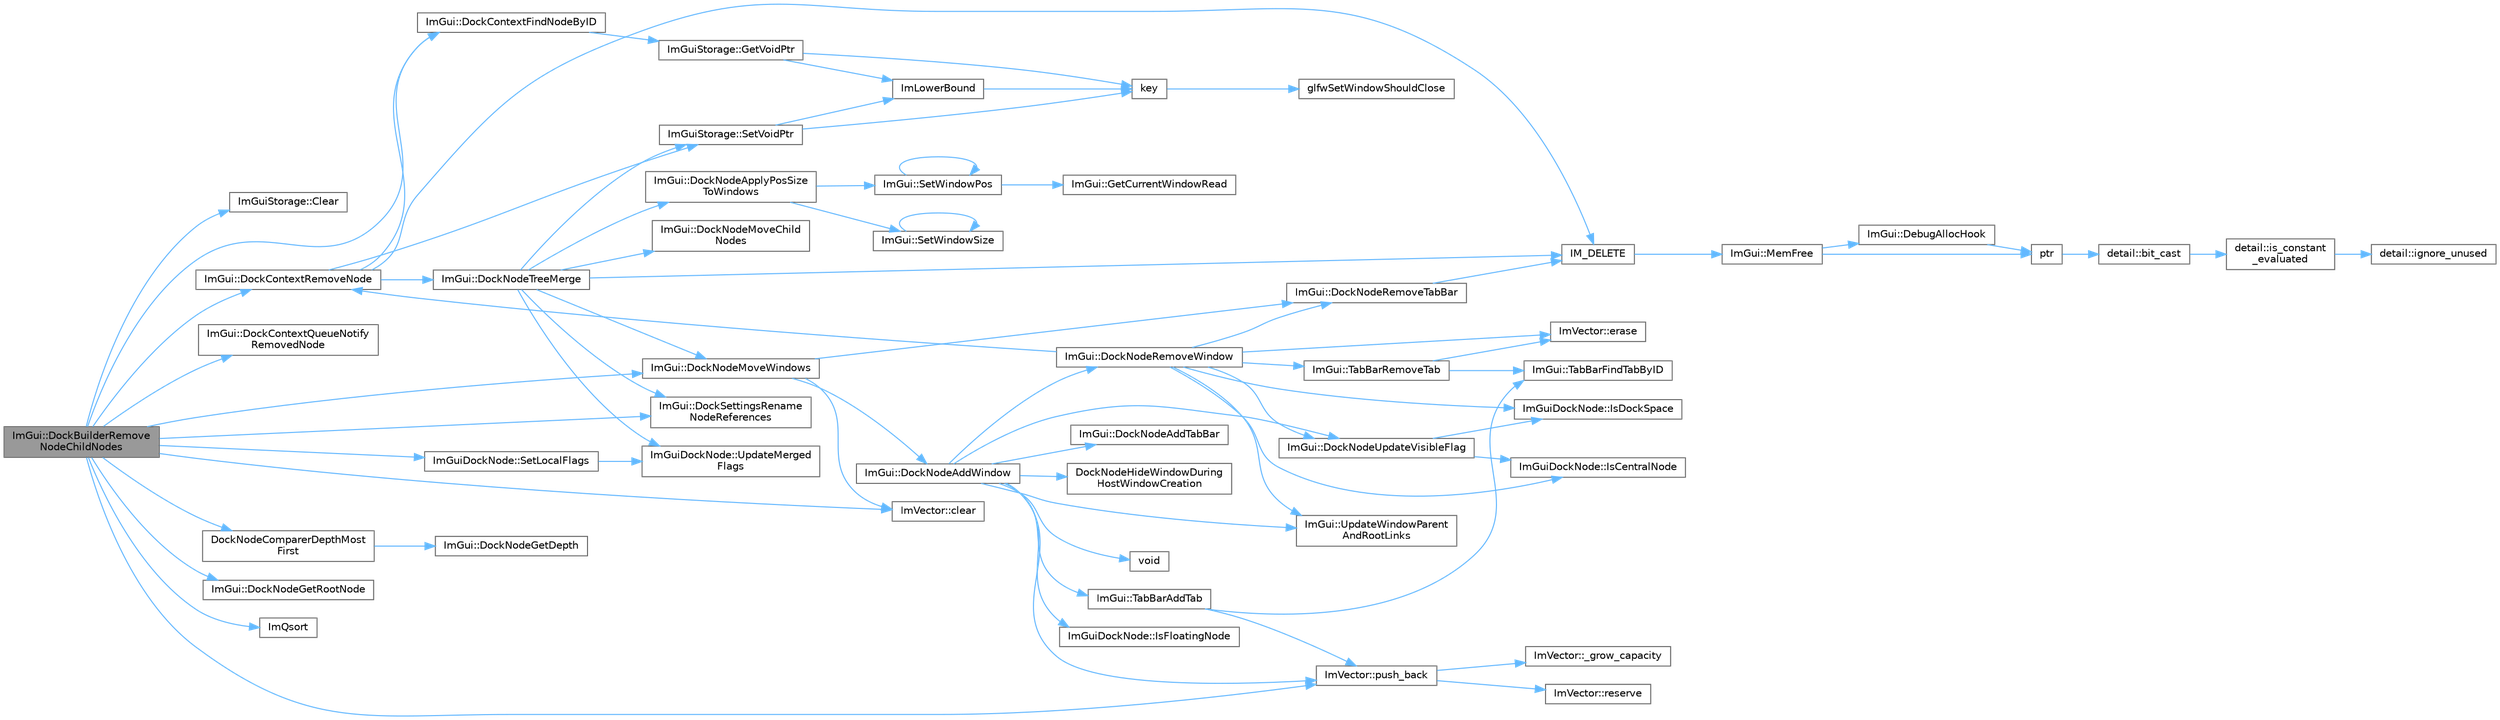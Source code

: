digraph "ImGui::DockBuilderRemoveNodeChildNodes"
{
 // LATEX_PDF_SIZE
  bgcolor="transparent";
  edge [fontname=Helvetica,fontsize=10,labelfontname=Helvetica,labelfontsize=10];
  node [fontname=Helvetica,fontsize=10,shape=box,height=0.2,width=0.4];
  rankdir="LR";
  Node1 [id="Node000001",label="ImGui::DockBuilderRemove\lNodeChildNodes",height=0.2,width=0.4,color="gray40", fillcolor="grey60", style="filled", fontcolor="black",tooltip=" "];
  Node1 -> Node2 [id="edge1_Node000001_Node000002",color="steelblue1",style="solid",tooltip=" "];
  Node2 [id="Node000002",label="ImGuiStorage::Clear",height=0.2,width=0.4,color="grey40", fillcolor="white", style="filled",URL="$struct_im_gui_storage.html#a72ceecfbca3d08df8c2a232b77890c20",tooltip=" "];
  Node1 -> Node3 [id="edge2_Node000001_Node000003",color="steelblue1",style="solid",tooltip=" "];
  Node3 [id="Node000003",label="ImVector::clear",height=0.2,width=0.4,color="grey40", fillcolor="white", style="filled",URL="$struct_im_vector.html#ae2d401b4ec5f1113cdb8edb5a61a38f7",tooltip=" "];
  Node1 -> Node4 [id="edge3_Node000001_Node000004",color="steelblue1",style="solid",tooltip=" "];
  Node4 [id="Node000004",label="ImGui::DockContextFindNodeByID",height=0.2,width=0.4,color="grey40", fillcolor="white", style="filled",URL="$namespace_im_gui.html#a52be73f2abd2d0320469ba138f7c6d59",tooltip=" "];
  Node4 -> Node5 [id="edge4_Node000004_Node000005",color="steelblue1",style="solid",tooltip=" "];
  Node5 [id="Node000005",label="ImGuiStorage::GetVoidPtr",height=0.2,width=0.4,color="grey40", fillcolor="white", style="filled",URL="$struct_im_gui_storage.html#aaf87a98ede89da09113b0189f6d878ca",tooltip=" "];
  Node5 -> Node6 [id="edge5_Node000005_Node000006",color="steelblue1",style="solid",tooltip=" "];
  Node6 [id="Node000006",label="ImLowerBound",height=0.2,width=0.4,color="grey40", fillcolor="white", style="filled",URL="$imgui_8cpp.html#a409bfd6de574854cd644636ea13b6a8a",tooltip=" "];
  Node6 -> Node7 [id="edge6_Node000006_Node000007",color="steelblue1",style="solid",tooltip=" "];
  Node7 [id="Node000007",label="key",height=0.2,width=0.4,color="grey40", fillcolor="white", style="filled",URL="$gears_8c.html#accd6b5b92b78666e36543412d4ac14cd",tooltip=" "];
  Node7 -> Node8 [id="edge7_Node000007_Node000008",color="steelblue1",style="solid",tooltip=" "];
  Node8 [id="Node000008",label="glfwSetWindowShouldClose",height=0.2,width=0.4,color="grey40", fillcolor="white", style="filled",URL="$group__window.html#ga1cadeda7a1e2f224e06a8415d30741aa",tooltip="Sets the close flag of the specified window."];
  Node5 -> Node7 [id="edge8_Node000005_Node000007",color="steelblue1",style="solid",tooltip=" "];
  Node1 -> Node9 [id="edge9_Node000001_Node000009",color="steelblue1",style="solid",tooltip=" "];
  Node9 [id="Node000009",label="ImGui::DockContextQueueNotify\lRemovedNode",height=0.2,width=0.4,color="grey40", fillcolor="white", style="filled",URL="$namespace_im_gui.html#a245a7fad7a768eceb4f3f1ebe3d34811",tooltip=" "];
  Node1 -> Node10 [id="edge10_Node000001_Node000010",color="steelblue1",style="solid",tooltip=" "];
  Node10 [id="Node000010",label="ImGui::DockContextRemoveNode",height=0.2,width=0.4,color="grey40", fillcolor="white", style="filled",URL="$namespace_im_gui.html#a69ff368895db4bdc84de9ff21b52fddc",tooltip=" "];
  Node10 -> Node4 [id="edge11_Node000010_Node000004",color="steelblue1",style="solid",tooltip=" "];
  Node10 -> Node11 [id="edge12_Node000010_Node000011",color="steelblue1",style="solid",tooltip=" "];
  Node11 [id="Node000011",label="ImGui::DockNodeTreeMerge",height=0.2,width=0.4,color="grey40", fillcolor="white", style="filled",URL="$namespace_im_gui.html#a973b84ddd0e62151719cb562847b1291",tooltip=" "];
  Node11 -> Node12 [id="edge13_Node000011_Node000012",color="steelblue1",style="solid",tooltip=" "];
  Node12 [id="Node000012",label="ImGui::DockNodeApplyPosSize\lToWindows",height=0.2,width=0.4,color="grey40", fillcolor="white", style="filled",URL="$namespace_im_gui.html#af879255fe0be69945ceff4b832026a71",tooltip=" "];
  Node12 -> Node13 [id="edge14_Node000012_Node000013",color="steelblue1",style="solid",tooltip=" "];
  Node13 [id="Node000013",label="ImGui::SetWindowPos",height=0.2,width=0.4,color="grey40", fillcolor="white", style="filled",URL="$namespace_im_gui.html#aaa81e004de4c0a5cedb836e92e8aa0e5",tooltip=" "];
  Node13 -> Node14 [id="edge15_Node000013_Node000014",color="steelblue1",style="solid",tooltip=" "];
  Node14 [id="Node000014",label="ImGui::GetCurrentWindowRead",height=0.2,width=0.4,color="grey40", fillcolor="white", style="filled",URL="$namespace_im_gui.html#a055af7d6b7b4ae977a9c3c25a98e0d2f",tooltip=" "];
  Node13 -> Node13 [id="edge16_Node000013_Node000013",color="steelblue1",style="solid",tooltip=" "];
  Node12 -> Node15 [id="edge17_Node000012_Node000015",color="steelblue1",style="solid",tooltip=" "];
  Node15 [id="Node000015",label="ImGui::SetWindowSize",height=0.2,width=0.4,color="grey40", fillcolor="white", style="filled",URL="$namespace_im_gui.html#a657c6cc2246485332f608a5204447ea1",tooltip=" "];
  Node15 -> Node15 [id="edge18_Node000015_Node000015",color="steelblue1",style="solid",tooltip=" "];
  Node11 -> Node16 [id="edge19_Node000011_Node000016",color="steelblue1",style="solid",tooltip=" "];
  Node16 [id="Node000016",label="ImGui::DockNodeMoveChild\lNodes",height=0.2,width=0.4,color="grey40", fillcolor="white", style="filled",URL="$namespace_im_gui.html#a7b90f51f0d3548a567fdc90a69035e0d",tooltip=" "];
  Node11 -> Node17 [id="edge20_Node000011_Node000017",color="steelblue1",style="solid",tooltip=" "];
  Node17 [id="Node000017",label="ImGui::DockNodeMoveWindows",height=0.2,width=0.4,color="grey40", fillcolor="white", style="filled",URL="$namespace_im_gui.html#a8f314ce935f9160d4bdde3ba8fe8d24f",tooltip=" "];
  Node17 -> Node3 [id="edge21_Node000017_Node000003",color="steelblue1",style="solid",tooltip=" "];
  Node17 -> Node18 [id="edge22_Node000017_Node000018",color="steelblue1",style="solid",tooltip=" "];
  Node18 [id="Node000018",label="ImGui::DockNodeAddWindow",height=0.2,width=0.4,color="grey40", fillcolor="white", style="filled",URL="$namespace_im_gui.html#a9ddcb5d005e4d92cbce85de08deae665",tooltip=" "];
  Node18 -> Node19 [id="edge23_Node000018_Node000019",color="steelblue1",style="solid",tooltip=" "];
  Node19 [id="Node000019",label="ImGui::DockNodeAddTabBar",height=0.2,width=0.4,color="grey40", fillcolor="white", style="filled",URL="$namespace_im_gui.html#ac621689d25d2aeeb45ee8a007080498d",tooltip=" "];
  Node18 -> Node20 [id="edge24_Node000018_Node000020",color="steelblue1",style="solid",tooltip=" "];
  Node20 [id="Node000020",label="DockNodeHideWindowDuring\lHostWindowCreation",height=0.2,width=0.4,color="grey40", fillcolor="white", style="filled",URL="$imgui_8cpp.html#a4fbdea00c388b92d697a9c15b033d221",tooltip=" "];
  Node18 -> Node21 [id="edge25_Node000018_Node000021",color="steelblue1",style="solid",tooltip=" "];
  Node21 [id="Node000021",label="ImGui::DockNodeRemoveWindow",height=0.2,width=0.4,color="grey40", fillcolor="white", style="filled",URL="$namespace_im_gui.html#a7707fcf2071bef8bb8681ed58b87c56e",tooltip=" "];
  Node21 -> Node10 [id="edge26_Node000021_Node000010",color="steelblue1",style="solid",tooltip=" "];
  Node21 -> Node22 [id="edge27_Node000021_Node000022",color="steelblue1",style="solid",tooltip=" "];
  Node22 [id="Node000022",label="ImGui::DockNodeRemoveTabBar",height=0.2,width=0.4,color="grey40", fillcolor="white", style="filled",URL="$namespace_im_gui.html#ad0e39bff5ef1bbdd6ba22c133f211da7",tooltip=" "];
  Node22 -> Node23 [id="edge28_Node000022_Node000023",color="steelblue1",style="solid",tooltip=" "];
  Node23 [id="Node000023",label="IM_DELETE",height=0.2,width=0.4,color="grey40", fillcolor="white", style="filled",URL="$imgui_8h.html#a3c856832c3fe1da8767a9353da3707e1",tooltip=" "];
  Node23 -> Node24 [id="edge29_Node000023_Node000024",color="steelblue1",style="solid",tooltip=" "];
  Node24 [id="Node000024",label="ImGui::MemFree",height=0.2,width=0.4,color="grey40", fillcolor="white", style="filled",URL="$namespace_im_gui.html#a269ec695c6e722ec3da85dae37f0675d",tooltip=" "];
  Node24 -> Node25 [id="edge30_Node000024_Node000025",color="steelblue1",style="solid",tooltip=" "];
  Node25 [id="Node000025",label="ImGui::DebugAllocHook",height=0.2,width=0.4,color="grey40", fillcolor="white", style="filled",URL="$namespace_im_gui.html#af81dc8d88fa2e5d0996163993f90ccf8",tooltip=" "];
  Node25 -> Node26 [id="edge31_Node000025_Node000026",color="steelblue1",style="solid",tooltip=" "];
  Node26 [id="Node000026",label="ptr",height=0.2,width=0.4,color="grey40", fillcolor="white", style="filled",URL="$spdlog_2include_2spdlog_2fmt_2bundled_2format_8h.html#adb6e274f8eb0b74b2865215e1b49c535",tooltip=" "];
  Node26 -> Node27 [id="edge32_Node000026_Node000027",color="steelblue1",style="solid",tooltip=" "];
  Node27 [id="Node000027",label="detail::bit_cast",height=0.2,width=0.4,color="grey40", fillcolor="white", style="filled",URL="$namespacedetail.html#a13855d666ae097f8d0343395183e3b47",tooltip=" "];
  Node27 -> Node28 [id="edge33_Node000027_Node000028",color="steelblue1",style="solid",tooltip=" "];
  Node28 [id="Node000028",label="detail::is_constant\l_evaluated",height=0.2,width=0.4,color="grey40", fillcolor="white", style="filled",URL="$namespacedetail.html#a75ed2634319883d038944529dbb954e2",tooltip=" "];
  Node28 -> Node29 [id="edge34_Node000028_Node000029",color="steelblue1",style="solid",tooltip=" "];
  Node29 [id="Node000029",label="detail::ignore_unused",height=0.2,width=0.4,color="grey40", fillcolor="white", style="filled",URL="$namespacedetail.html#a1fe84ebaf96215ce0665d95b3124c2df",tooltip=" "];
  Node24 -> Node26 [id="edge35_Node000024_Node000026",color="steelblue1",style="solid",tooltip=" "];
  Node21 -> Node30 [id="edge36_Node000021_Node000030",color="steelblue1",style="solid",tooltip=" "];
  Node30 [id="Node000030",label="ImGui::DockNodeUpdateVisibleFlag",height=0.2,width=0.4,color="grey40", fillcolor="white", style="filled",URL="$namespace_im_gui.html#a42a888a71f6295199994f5c3aa65f9d6",tooltip=" "];
  Node30 -> Node31 [id="edge37_Node000030_Node000031",color="steelblue1",style="solid",tooltip=" "];
  Node31 [id="Node000031",label="ImGuiDockNode::IsCentralNode",height=0.2,width=0.4,color="grey40", fillcolor="white", style="filled",URL="$struct_im_gui_dock_node.html#a65a6bb0809083aef0edbf937c90b83f6",tooltip=" "];
  Node30 -> Node32 [id="edge38_Node000030_Node000032",color="steelblue1",style="solid",tooltip=" "];
  Node32 [id="Node000032",label="ImGuiDockNode::IsDockSpace",height=0.2,width=0.4,color="grey40", fillcolor="white", style="filled",URL="$struct_im_gui_dock_node.html#a2f06798d0770e6894d27ec776b5d7538",tooltip=" "];
  Node21 -> Node33 [id="edge39_Node000021_Node000033",color="steelblue1",style="solid",tooltip=" "];
  Node33 [id="Node000033",label="ImVector::erase",height=0.2,width=0.4,color="grey40", fillcolor="white", style="filled",URL="$struct_im_vector.html#a2f88ac70791f2da6d4168d7b29f38f1e",tooltip=" "];
  Node21 -> Node31 [id="edge40_Node000021_Node000031",color="steelblue1",style="solid",tooltip=" "];
  Node21 -> Node32 [id="edge41_Node000021_Node000032",color="steelblue1",style="solid",tooltip=" "];
  Node21 -> Node34 [id="edge42_Node000021_Node000034",color="steelblue1",style="solid",tooltip=" "];
  Node34 [id="Node000034",label="ImGui::TabBarRemoveTab",height=0.2,width=0.4,color="grey40", fillcolor="white", style="filled",URL="$namespace_im_gui.html#a3340d8c07dca35527b618288f091a0f7",tooltip=" "];
  Node34 -> Node33 [id="edge43_Node000034_Node000033",color="steelblue1",style="solid",tooltip=" "];
  Node34 -> Node35 [id="edge44_Node000034_Node000035",color="steelblue1",style="solid",tooltip=" "];
  Node35 [id="Node000035",label="ImGui::TabBarFindTabByID",height=0.2,width=0.4,color="grey40", fillcolor="white", style="filled",URL="$namespace_im_gui.html#a892525a74a6206eabbeb851071b3119a",tooltip=" "];
  Node21 -> Node36 [id="edge45_Node000021_Node000036",color="steelblue1",style="solid",tooltip=" "];
  Node36 [id="Node000036",label="ImGui::UpdateWindowParent\lAndRootLinks",height=0.2,width=0.4,color="grey40", fillcolor="white", style="filled",URL="$namespace_im_gui.html#a85d7262320ed7ce8e40863b99f8db4a3",tooltip=" "];
  Node18 -> Node30 [id="edge46_Node000018_Node000030",color="steelblue1",style="solid",tooltip=" "];
  Node18 -> Node37 [id="edge47_Node000018_Node000037",color="steelblue1",style="solid",tooltip=" "];
  Node37 [id="Node000037",label="ImGuiDockNode::IsFloatingNode",height=0.2,width=0.4,color="grey40", fillcolor="white", style="filled",URL="$struct_im_gui_dock_node.html#a65218fbb8d4629246096dd8fe5d1f219",tooltip=" "];
  Node18 -> Node38 [id="edge48_Node000018_Node000038",color="steelblue1",style="solid",tooltip=" "];
  Node38 [id="Node000038",label="ImVector::push_back",height=0.2,width=0.4,color="grey40", fillcolor="white", style="filled",URL="$struct_im_vector.html#aab5df48e0711a48bd12f3206e08c4108",tooltip=" "];
  Node38 -> Node39 [id="edge49_Node000038_Node000039",color="steelblue1",style="solid",tooltip=" "];
  Node39 [id="Node000039",label="ImVector::_grow_capacity",height=0.2,width=0.4,color="grey40", fillcolor="white", style="filled",URL="$struct_im_vector.html#a3a097635d464b1b70dc7d59996a88b28",tooltip=" "];
  Node38 -> Node40 [id="edge50_Node000038_Node000040",color="steelblue1",style="solid",tooltip=" "];
  Node40 [id="Node000040",label="ImVector::reserve",height=0.2,width=0.4,color="grey40", fillcolor="white", style="filled",URL="$struct_im_vector.html#a0f14f5736c3372157856eebb67123b75",tooltip=" "];
  Node18 -> Node41 [id="edge51_Node000018_Node000041",color="steelblue1",style="solid",tooltip=" "];
  Node41 [id="Node000041",label="ImGui::TabBarAddTab",height=0.2,width=0.4,color="grey40", fillcolor="white", style="filled",URL="$namespace_im_gui.html#ad351241dc857097a48c74669249b3c04",tooltip=" "];
  Node41 -> Node38 [id="edge52_Node000041_Node000038",color="steelblue1",style="solid",tooltip=" "];
  Node41 -> Node35 [id="edge53_Node000041_Node000035",color="steelblue1",style="solid",tooltip=" "];
  Node18 -> Node36 [id="edge54_Node000018_Node000036",color="steelblue1",style="solid",tooltip=" "];
  Node18 -> Node42 [id="edge55_Node000018_Node000042",color="steelblue1",style="solid",tooltip=" "];
  Node42 [id="Node000042",label="void",height=0.2,width=0.4,color="grey40", fillcolor="white", style="filled",URL="$mimalloc_8h.html#a9d6d8aef94ac19034a5f163606f84830",tooltip=" "];
  Node17 -> Node22 [id="edge56_Node000017_Node000022",color="steelblue1",style="solid",tooltip=" "];
  Node11 -> Node43 [id="edge57_Node000011_Node000043",color="steelblue1",style="solid",tooltip=" "];
  Node43 [id="Node000043",label="ImGui::DockSettingsRename\lNodeReferences",height=0.2,width=0.4,color="grey40", fillcolor="white", style="filled",URL="$namespace_im_gui.html#a62a4dbebb5015352589459596f16b26c",tooltip=" "];
  Node11 -> Node23 [id="edge58_Node000011_Node000023",color="steelblue1",style="solid",tooltip=" "];
  Node11 -> Node44 [id="edge59_Node000011_Node000044",color="steelblue1",style="solid",tooltip=" "];
  Node44 [id="Node000044",label="ImGuiStorage::SetVoidPtr",height=0.2,width=0.4,color="grey40", fillcolor="white", style="filled",URL="$struct_im_gui_storage.html#a55f840086b3ec9cf63c67f02d159204a",tooltip=" "];
  Node44 -> Node6 [id="edge60_Node000044_Node000006",color="steelblue1",style="solid",tooltip=" "];
  Node44 -> Node7 [id="edge61_Node000044_Node000007",color="steelblue1",style="solid",tooltip=" "];
  Node11 -> Node45 [id="edge62_Node000011_Node000045",color="steelblue1",style="solid",tooltip=" "];
  Node45 [id="Node000045",label="ImGuiDockNode::UpdateMerged\lFlags",height=0.2,width=0.4,color="grey40", fillcolor="white", style="filled",URL="$struct_im_gui_dock_node.html#a87a708d19b6f2e22c15d6d378c8b71e2",tooltip=" "];
  Node10 -> Node23 [id="edge63_Node000010_Node000023",color="steelblue1",style="solid",tooltip=" "];
  Node10 -> Node44 [id="edge64_Node000010_Node000044",color="steelblue1",style="solid",tooltip=" "];
  Node1 -> Node46 [id="edge65_Node000001_Node000046",color="steelblue1",style="solid",tooltip=" "];
  Node46 [id="Node000046",label="DockNodeComparerDepthMost\lFirst",height=0.2,width=0.4,color="grey40", fillcolor="white", style="filled",URL="$imgui_8cpp.html#a2e9fc7cde01f486e4dd9f6b2c458fd4a",tooltip=" "];
  Node46 -> Node47 [id="edge66_Node000046_Node000047",color="steelblue1",style="solid",tooltip=" "];
  Node47 [id="Node000047",label="ImGui::DockNodeGetDepth",height=0.2,width=0.4,color="grey40", fillcolor="white", style="filled",URL="$namespace_im_gui.html#a65fa5ced49b0a2b865875627ad93a133",tooltip=" "];
  Node1 -> Node48 [id="edge67_Node000001_Node000048",color="steelblue1",style="solid",tooltip=" "];
  Node48 [id="Node000048",label="ImGui::DockNodeGetRootNode",height=0.2,width=0.4,color="grey40", fillcolor="white", style="filled",URL="$namespace_im_gui.html#ab52284ace3da5320ccc6e29ea8781aaa",tooltip=" "];
  Node1 -> Node17 [id="edge68_Node000001_Node000017",color="steelblue1",style="solid",tooltip=" "];
  Node1 -> Node43 [id="edge69_Node000001_Node000043",color="steelblue1",style="solid",tooltip=" "];
  Node1 -> Node49 [id="edge70_Node000001_Node000049",color="steelblue1",style="solid",tooltip=" "];
  Node49 [id="Node000049",label="ImQsort",height=0.2,width=0.4,color="grey40", fillcolor="white", style="filled",URL="$imgui__internal_8h.html#a75cd0ec18686a171e74b1726b5ddf893",tooltip=" "];
  Node1 -> Node38 [id="edge71_Node000001_Node000038",color="steelblue1",style="solid",tooltip=" "];
  Node1 -> Node50 [id="edge72_Node000001_Node000050",color="steelblue1",style="solid",tooltip=" "];
  Node50 [id="Node000050",label="ImGuiDockNode::SetLocalFlags",height=0.2,width=0.4,color="grey40", fillcolor="white", style="filled",URL="$struct_im_gui_dock_node.html#affa7ac110122432f2b73d82b64e932b3",tooltip=" "];
  Node50 -> Node45 [id="edge73_Node000050_Node000045",color="steelblue1",style="solid",tooltip=" "];
}
